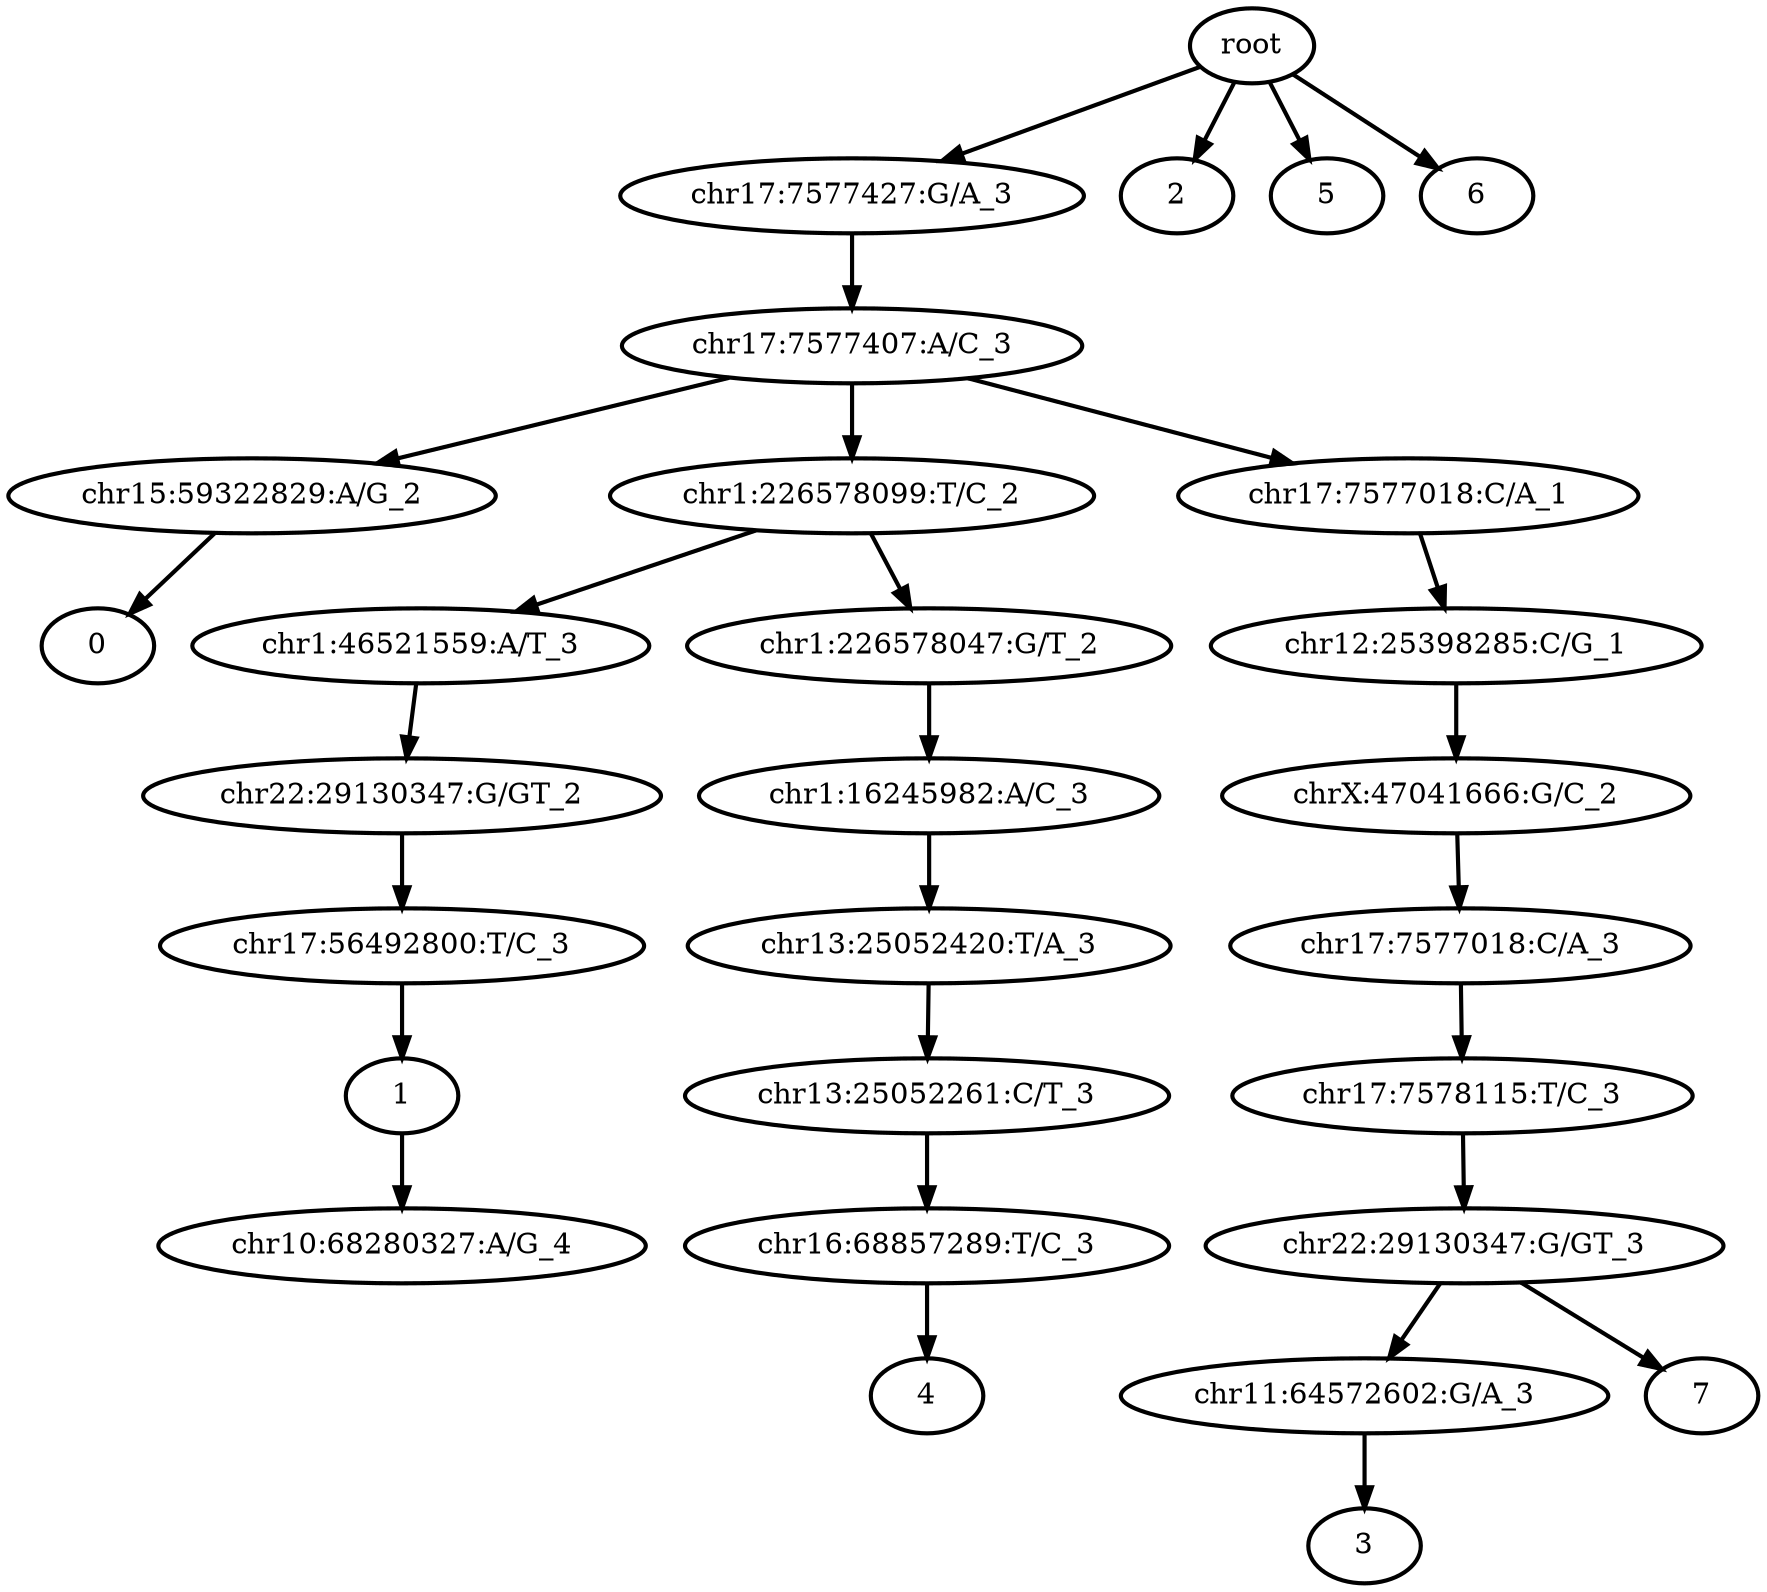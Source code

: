 digraph N {
	overlap="false"
	rankdir="TB"
	0 [label="root", style="bold"];
	1 [label="chr17:7577427:G/A_3", style="bold"];
	2 [label="chr17:7577407:A/C_3", style="bold"];
	3 [label="chr15:59322829:A/G_2", style="bold"];
	4 [label="0", style="bold"];
	5 [label="chr1:226578099:T/C_2", style="bold"];
	6 [label="chr1:46521559:A/T_3", style="bold"];
	7 [label="chr22:29130347:G/GT_2", style="bold"];
	8 [label="chr17:56492800:T/C_3", style="bold"];
	9 [label="1", style="bold"];
	10 [label="2", style="bold"];
	11 [label="chr11:64572602:G/A_3", style="bold"];
	12 [label="3", style="bold"];
	13 [label="chr1:226578047:G/T_2", style="bold"];
	14 [label="chr1:16245982:A/C_3", style="bold"];
	15 [label="chr13:25052420:T/A_3", style="bold"];
	16 [label="chr13:25052261:C/T_3", style="bold"];
	17 [label="chr16:68857289:T/C_3", style="bold"];
	18 [label="4", style="bold"];
	19 [label="5", style="bold"];
	20 [label="6", style="bold"];
	21 [label="7", style="bold"];
	22 [label="chr10:68280327:A/G_4", style="bold"];
	23 [label="chrX:47041666:G/C_2", style="bold"];
	24 [label="chr17:7577018:C/A_3", style="bold"];
	25 [label="chr17:7578115:T/C_3", style="bold"];
	26 [label="chr22:29130347:G/GT_3", style="bold"];
	27 [label="chr17:7577018:C/A_1", style="bold"];
	28 [label="chr12:25398285:C/G_1", style="bold"];
	0 -> 1 [style="bold"];
	0 -> 10 [style="bold"];
	0 -> 19 [style="bold"];
	0 -> 20 [style="bold"];
	1 -> 2 [style="bold"];
	2 -> 3 [style="bold"];
	2 -> 5 [style="bold"];
	2 -> 27 [style="bold"];
	3 -> 4 [style="bold"];
	5 -> 6 [style="bold"];
	5 -> 13 [style="bold"];
	6 -> 7 [style="bold"];
	7 -> 8 [style="bold"];
	8 -> 9 [style="bold"];
	9 -> 22 [style="bold"];
	11 -> 12 [style="bold"];
	13 -> 14 [style="bold"];
	14 -> 15 [style="bold"];
	15 -> 16 [style="bold"];
	16 -> 17 [style="bold"];
	17 -> 18 [style="bold"];
	23 -> 24 [style="bold"];
	24 -> 25 [style="bold"];
	25 -> 26 [style="bold"];
	26 -> 11 [style="bold"];
	26 -> 21 [style="bold"];
	27 -> 28 [style="bold"];
	28 -> 23 [style="bold"];
}